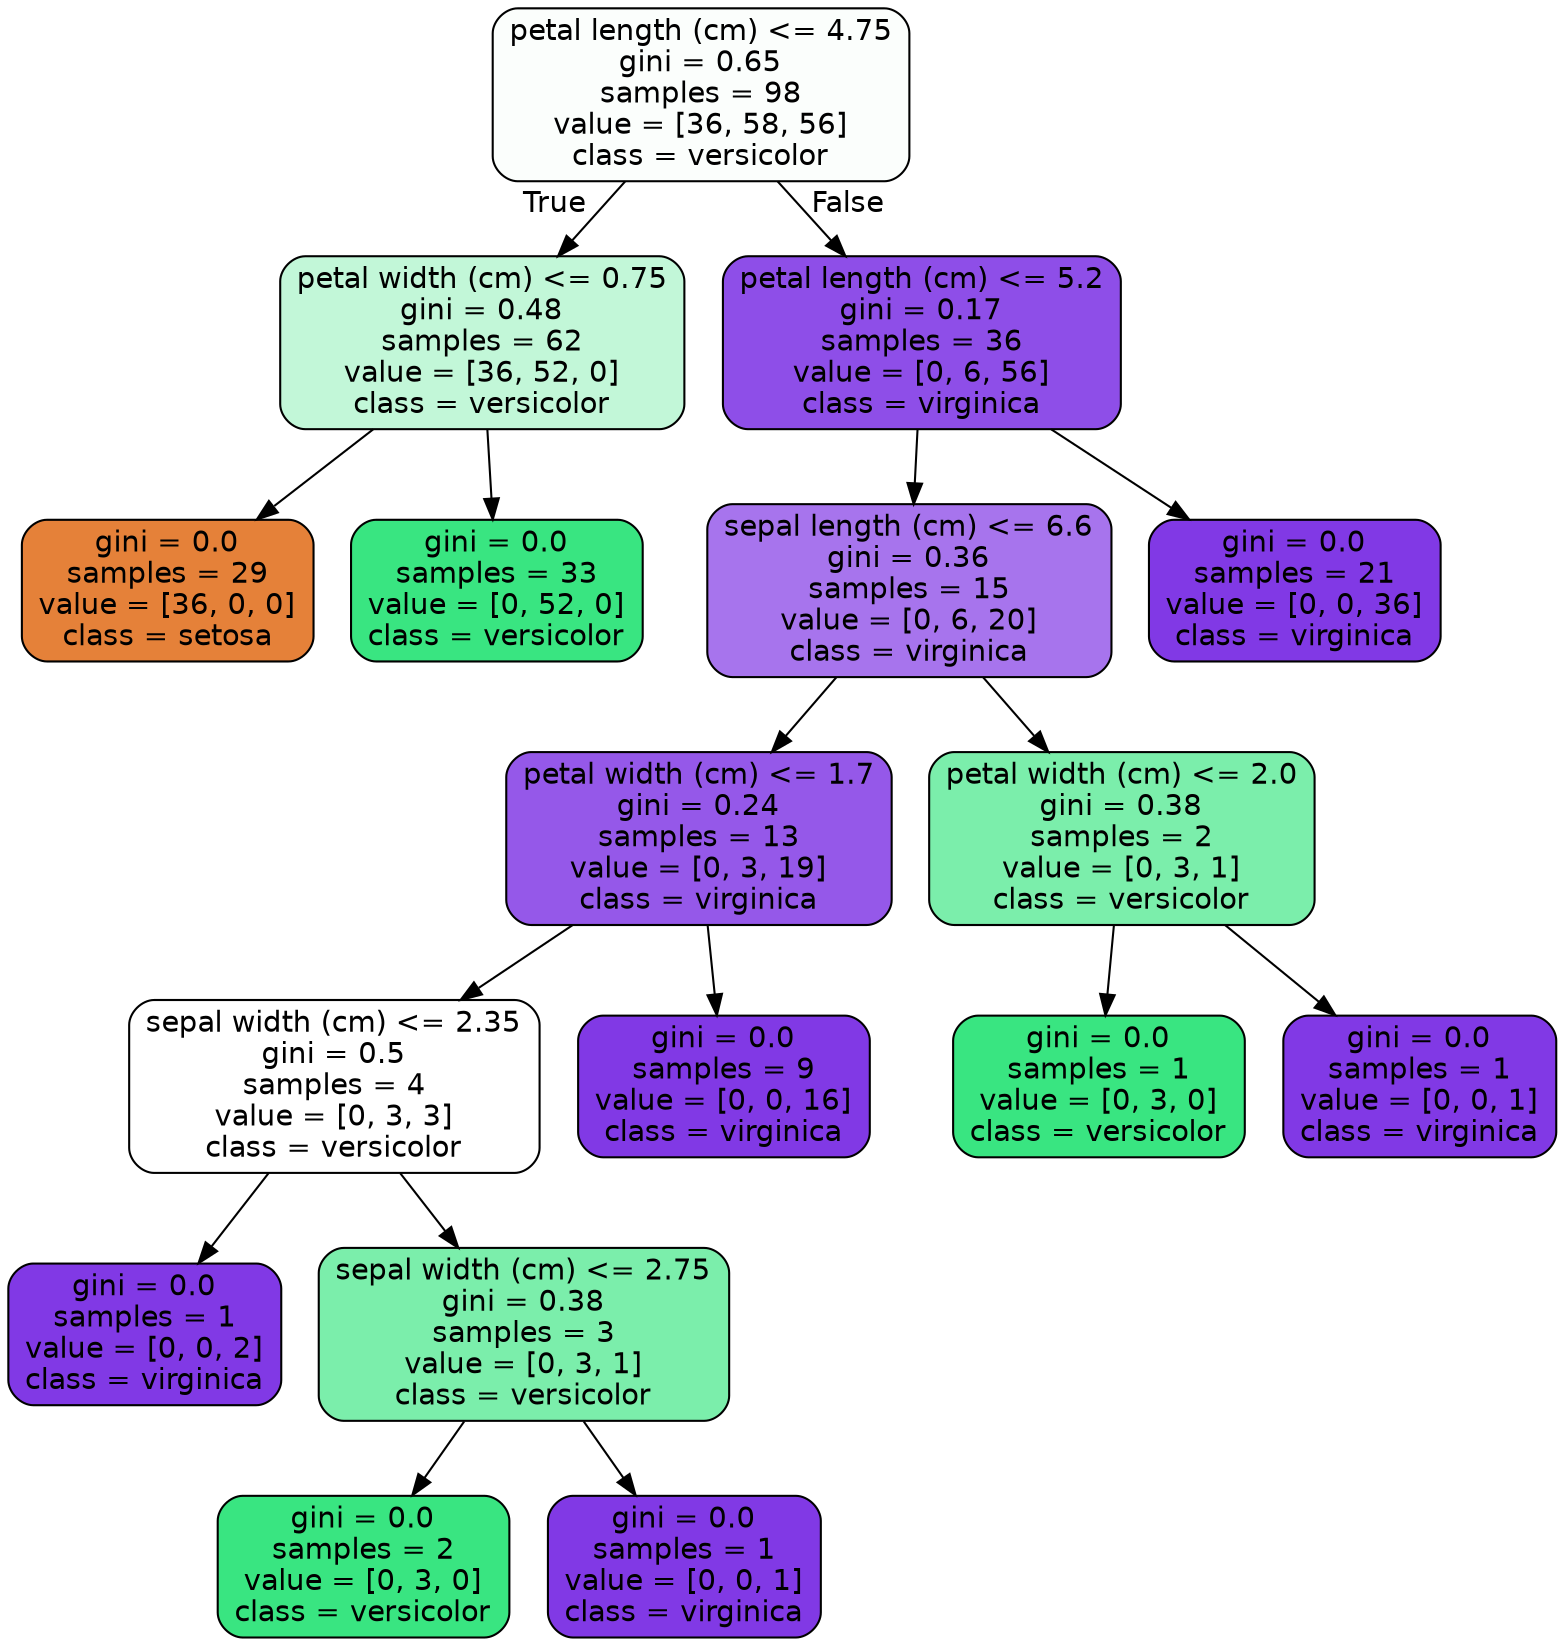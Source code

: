 digraph Tree {
node [shape=box, style="filled, rounded", color="black", fontname=helvetica] ;
edge [fontname=helvetica] ;
0 [label="petal length (cm) <= 4.75\ngini = 0.65\nsamples = 98\nvalue = [36, 58, 56]\nclass = versicolor", fillcolor="#fbfefc"] ;
1 [label="petal width (cm) <= 0.75\ngini = 0.48\nsamples = 62\nvalue = [36, 52, 0]\nclass = versicolor", fillcolor="#c2f7d8"] ;
0 -> 1 [labeldistance=2.5, labelangle=45, headlabel="True"] ;
2 [label="gini = 0.0\nsamples = 29\nvalue = [36, 0, 0]\nclass = setosa", fillcolor="#e58139"] ;
1 -> 2 ;
3 [label="gini = 0.0\nsamples = 33\nvalue = [0, 52, 0]\nclass = versicolor", fillcolor="#39e581"] ;
1 -> 3 ;
4 [label="petal length (cm) <= 5.2\ngini = 0.17\nsamples = 36\nvalue = [0, 6, 56]\nclass = virginica", fillcolor="#8e4ee8"] ;
0 -> 4 [labeldistance=2.5, labelangle=-45, headlabel="False"] ;
5 [label="sepal length (cm) <= 6.6\ngini = 0.36\nsamples = 15\nvalue = [0, 6, 20]\nclass = virginica", fillcolor="#a774ed"] ;
4 -> 5 ;
6 [label="petal width (cm) <= 1.7\ngini = 0.24\nsamples = 13\nvalue = [0, 3, 19]\nclass = virginica", fillcolor="#9558e9"] ;
5 -> 6 ;
7 [label="sepal width (cm) <= 2.35\ngini = 0.5\nsamples = 4\nvalue = [0, 3, 3]\nclass = versicolor", fillcolor="#ffffff"] ;
6 -> 7 ;
8 [label="gini = 0.0\nsamples = 1\nvalue = [0, 0, 2]\nclass = virginica", fillcolor="#8139e5"] ;
7 -> 8 ;
9 [label="sepal width (cm) <= 2.75\ngini = 0.38\nsamples = 3\nvalue = [0, 3, 1]\nclass = versicolor", fillcolor="#7beeab"] ;
7 -> 9 ;
10 [label="gini = 0.0\nsamples = 2\nvalue = [0, 3, 0]\nclass = versicolor", fillcolor="#39e581"] ;
9 -> 10 ;
11 [label="gini = 0.0\nsamples = 1\nvalue = [0, 0, 1]\nclass = virginica", fillcolor="#8139e5"] ;
9 -> 11 ;
12 [label="gini = 0.0\nsamples = 9\nvalue = [0, 0, 16]\nclass = virginica", fillcolor="#8139e5"] ;
6 -> 12 ;
13 [label="petal width (cm) <= 2.0\ngini = 0.38\nsamples = 2\nvalue = [0, 3, 1]\nclass = versicolor", fillcolor="#7beeab"] ;
5 -> 13 ;
14 [label="gini = 0.0\nsamples = 1\nvalue = [0, 3, 0]\nclass = versicolor", fillcolor="#39e581"] ;
13 -> 14 ;
15 [label="gini = 0.0\nsamples = 1\nvalue = [0, 0, 1]\nclass = virginica", fillcolor="#8139e5"] ;
13 -> 15 ;
16 [label="gini = 0.0\nsamples = 21\nvalue = [0, 0, 36]\nclass = virginica", fillcolor="#8139e5"] ;
4 -> 16 ;
}